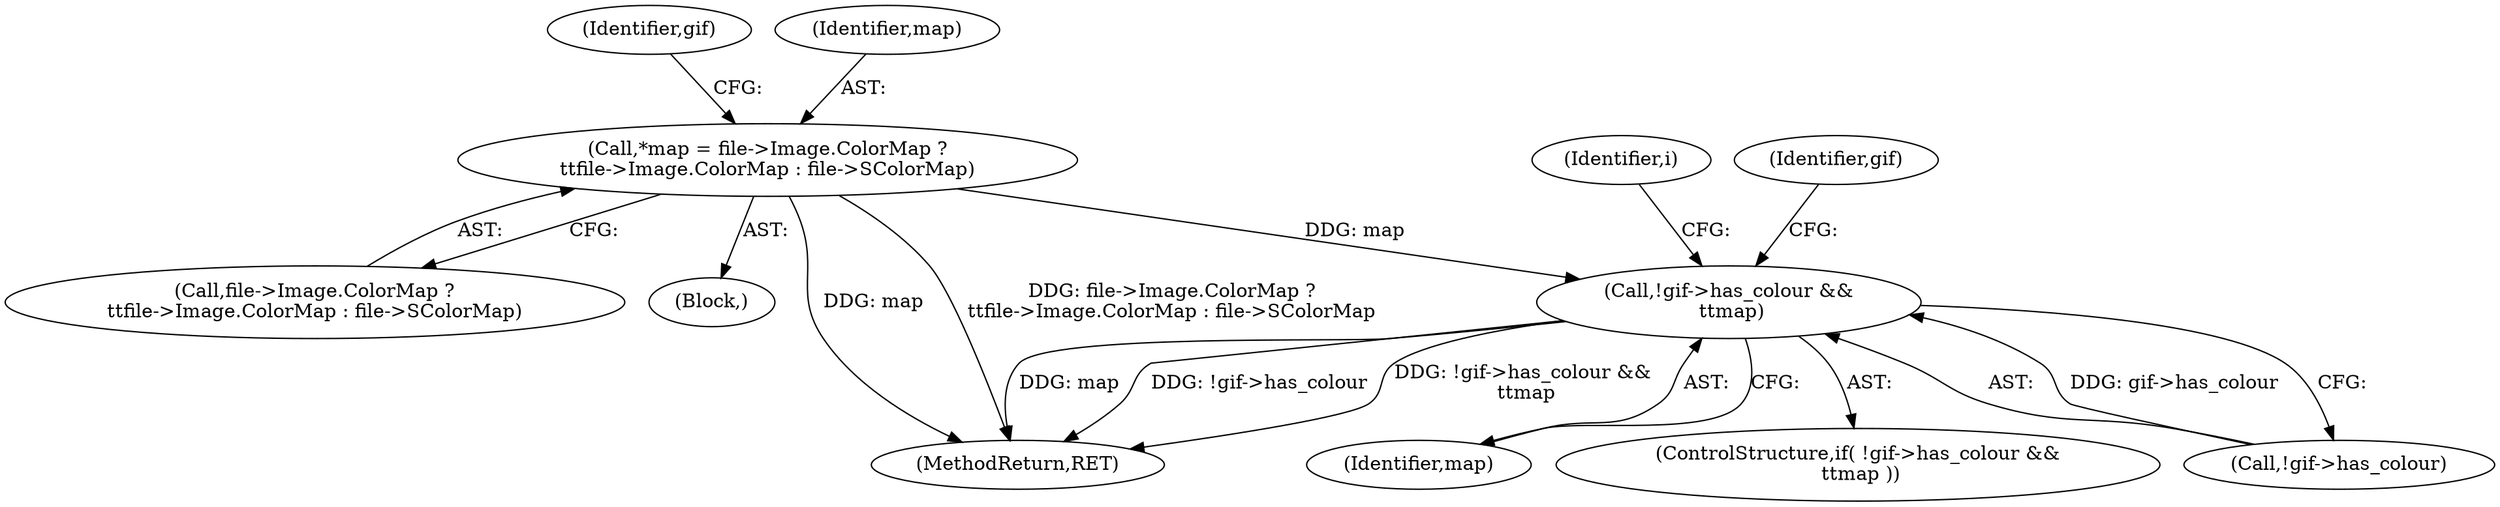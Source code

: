 digraph "1_libvips_ce684dd008532ea0bf9d4a1d89bacb35f4a83f4d@del" {
"1000115" [label="(Call,*map = file->Image.ColorMap ?\n\t\tfile->Image.ColorMap : file->SColorMap)"];
"1000230" [label="(Call,!gif->has_colour &&\n \t\tmap)"];
"1000117" [label="(Call,file->Image.ColorMap ?\n\t\tfile->Image.ColorMap : file->SColorMap)"];
"1000235" [label="(Identifier,map)"];
"1000105" [label="(Block,)"];
"1000231" [label="(Call,!gif->has_colour)"];
"1000240" [label="(Identifier,i)"];
"1000136" [label="(Identifier,gif)"];
"1000303" [label="(MethodReturn,RET)"];
"1000115" [label="(Call,*map = file->Image.ColorMap ?\n\t\tfile->Image.ColorMap : file->SColorMap)"];
"1000229" [label="(ControlStructure,if( !gif->has_colour &&\n \t\tmap ))"];
"1000292" [label="(Identifier,gif)"];
"1000116" [label="(Identifier,map)"];
"1000230" [label="(Call,!gif->has_colour &&\n \t\tmap)"];
"1000115" -> "1000105"  [label="AST: "];
"1000115" -> "1000117"  [label="CFG: "];
"1000116" -> "1000115"  [label="AST: "];
"1000117" -> "1000115"  [label="AST: "];
"1000136" -> "1000115"  [label="CFG: "];
"1000115" -> "1000303"  [label="DDG: file->Image.ColorMap ?\n\t\tfile->Image.ColorMap : file->SColorMap"];
"1000115" -> "1000303"  [label="DDG: map"];
"1000115" -> "1000230"  [label="DDG: map"];
"1000230" -> "1000229"  [label="AST: "];
"1000230" -> "1000231"  [label="CFG: "];
"1000230" -> "1000235"  [label="CFG: "];
"1000231" -> "1000230"  [label="AST: "];
"1000235" -> "1000230"  [label="AST: "];
"1000240" -> "1000230"  [label="CFG: "];
"1000292" -> "1000230"  [label="CFG: "];
"1000230" -> "1000303"  [label="DDG: map"];
"1000230" -> "1000303"  [label="DDG: !gif->has_colour"];
"1000230" -> "1000303"  [label="DDG: !gif->has_colour &&\n \t\tmap"];
"1000231" -> "1000230"  [label="DDG: gif->has_colour"];
}
